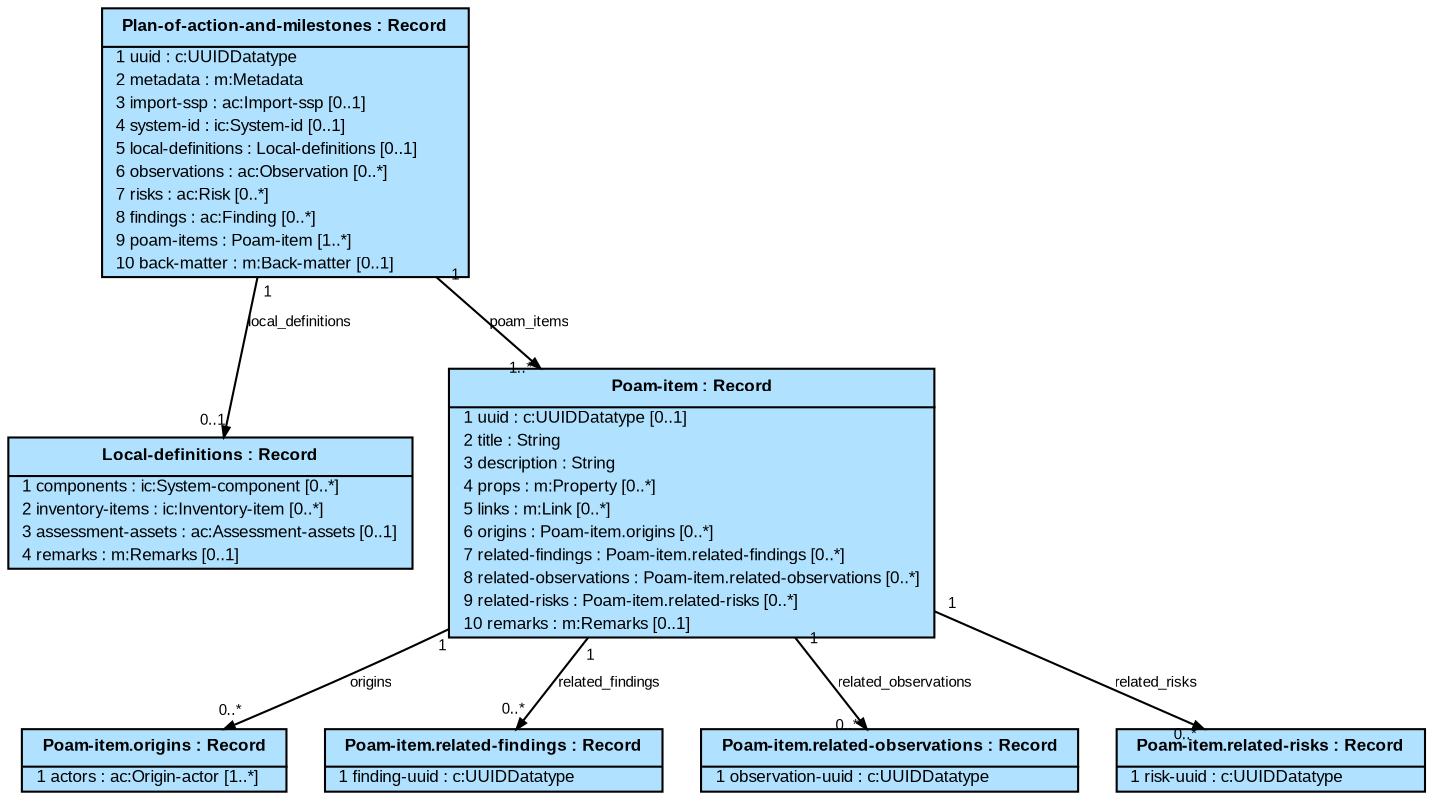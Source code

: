 # package: http://csrc.nist.gov/ns/oscal/1.1.2/oscal-poam
# comment: OSCAL Plan of Action and Milestones (POA&M) Model: JSON Schema
# roots: ['Plan-of-action-and-milestones']
# config: {'$MaxString': 1000, '$Sys': '.', '$TypeName': '^[$A-Z][-.$A-Za-z0-9]{0,96}$', '$FieldName': '^[$a-z][-_$A-Za-z0-9]{0,63}$'}
# namespaces: [['m', 'http://csrc.nist.gov/ns/oscal/1.1.2/oscal-metadata'], ['cc', 'http://csrc.nist.gov/ns/oscal/1.1.2/oscal-control-common'], ['ic', 'http://csrc.nist.gov/ns/oscal/1.1.2/oscal-implementation-common'], ['ac', 'http://csrc.nist.gov/ns/oscal/1.1.2/oscal-assessment-common'], ['c', 'http://csrc.nist.gov/ns/oscal/1.1.2/oscal-common']]

digraph G {
  graph [fontname=Arial, fontsize=12];
  node [fontname=Arial, fontsize=8, shape=plain, style=filled, fillcolor=lightskyblue1];
  edge [fontname=Arial, fontsize=7, arrowsize=0.5, labelangle=45.0, labeldistance=0.9];
  bgcolor="transparent";

n0 [label=<<table cellborder="0" cellpadding="1" cellspacing="0">
<tr><td cellpadding="4"><b>  Plan-of-action-and-milestones : Record  </b></td></tr><hr/>
  <tr><td align="left">  1 uuid : c:UUIDDatatype  </td></tr>
  <tr><td align="left">  2 metadata : m:Metadata  </td></tr>
  <tr><td align="left">  3 import-ssp : ac:Import-ssp [0..1]  </td></tr>
  <tr><td align="left">  4 system-id : ic:System-id [0..1]  </td></tr>
  <tr><td align="left">  5 local-definitions : Local-definitions [0..1]  </td></tr>
  <tr><td align="left">  6 observations : ac:Observation [0..*]  </td></tr>
  <tr><td align="left">  7 risks : ac:Risk [0..*]  </td></tr>
  <tr><td align="left">  8 findings : ac:Finding [0..*]  </td></tr>
  <tr><td align="left">  9 poam-items : Poam-item [1..*]  </td></tr>
  <tr><td align="left">  10 back-matter : m:Back-matter [0..1]  </td></tr>
</table>>]

n1 [label=<<table cellborder="0" cellpadding="1" cellspacing="0">
<tr><td cellpadding="4"><b>  Local-definitions : Record  </b></td></tr><hr/>
  <tr><td align="left">  1 components : ic:System-component [0..*]  </td></tr>
  <tr><td align="left">  2 inventory-items : ic:Inventory-item [0..*]  </td></tr>
  <tr><td align="left">  3 assessment-assets : ac:Assessment-assets [0..1]  </td></tr>
  <tr><td align="left">  4 remarks : m:Remarks [0..1]  </td></tr>
</table>>]

n2 [label=<<table cellborder="0" cellpadding="1" cellspacing="0">
<tr><td cellpadding="4"><b>  Poam-item : Record  </b></td></tr><hr/>
  <tr><td align="left">  1 uuid : c:UUIDDatatype [0..1]  </td></tr>
  <tr><td align="left">  2 title : String  </td></tr>
  <tr><td align="left">  3 description : String  </td></tr>
  <tr><td align="left">  4 props : m:Property [0..*]  </td></tr>
  <tr><td align="left">  5 links : m:Link [0..*]  </td></tr>
  <tr><td align="left">  6 origins : Poam-item.origins [0..*]  </td></tr>
  <tr><td align="left">  7 related-findings : Poam-item.related-findings [0..*]  </td></tr>
  <tr><td align="left">  8 related-observations : Poam-item.related-observations [0..*]  </td></tr>
  <tr><td align="left">  9 related-risks : Poam-item.related-risks [0..*]  </td></tr>
  <tr><td align="left">  10 remarks : m:Remarks [0..1]  </td></tr>
</table>>]

n3 [label=<<table cellborder="0" cellpadding="1" cellspacing="0">
<tr><td cellpadding="4"><b>  Poam-item.origins : Record  </b></td></tr><hr/>
  <tr><td align="left">  1 actors : ac:Origin-actor [1..*]  </td></tr>
</table>>]

n4 [label=<<table cellborder="0" cellpadding="1" cellspacing="0">
<tr><td cellpadding="4"><b>  Poam-item.related-findings : Record  </b></td></tr><hr/>
  <tr><td align="left">  1 finding-uuid : c:UUIDDatatype  </td></tr>
</table>>]

n5 [label=<<table cellborder="0" cellpadding="1" cellspacing="0">
<tr><td cellpadding="4"><b>  Poam-item.related-observations : Record  </b></td></tr><hr/>
  <tr><td align="left">  1 observation-uuid : c:UUIDDatatype  </td></tr>
</table>>]

n6 [label=<<table cellborder="0" cellpadding="1" cellspacing="0">
<tr><td cellpadding="4"><b>  Poam-item.related-risks : Record  </b></td></tr><hr/>
  <tr><td align="left">  1 risk-uuid : c:UUIDDatatype  </td></tr>
</table>>]

  n0 -> n1 [label=local_definitions, headlabel="0..1", taillabel="1"]
  n0 -> n2 [label=poam_items, headlabel="1..*", taillabel="1"]
  n2 -> n3 [label=origins, headlabel="0..*", taillabel="1"]
  n2 -> n4 [label=related_findings, headlabel="0..*", taillabel="1"]
  n2 -> n5 [label=related_observations, headlabel="0..*", taillabel="1"]
  n2 -> n6 [label=related_risks, headlabel="0..*", taillabel="1"]
}
